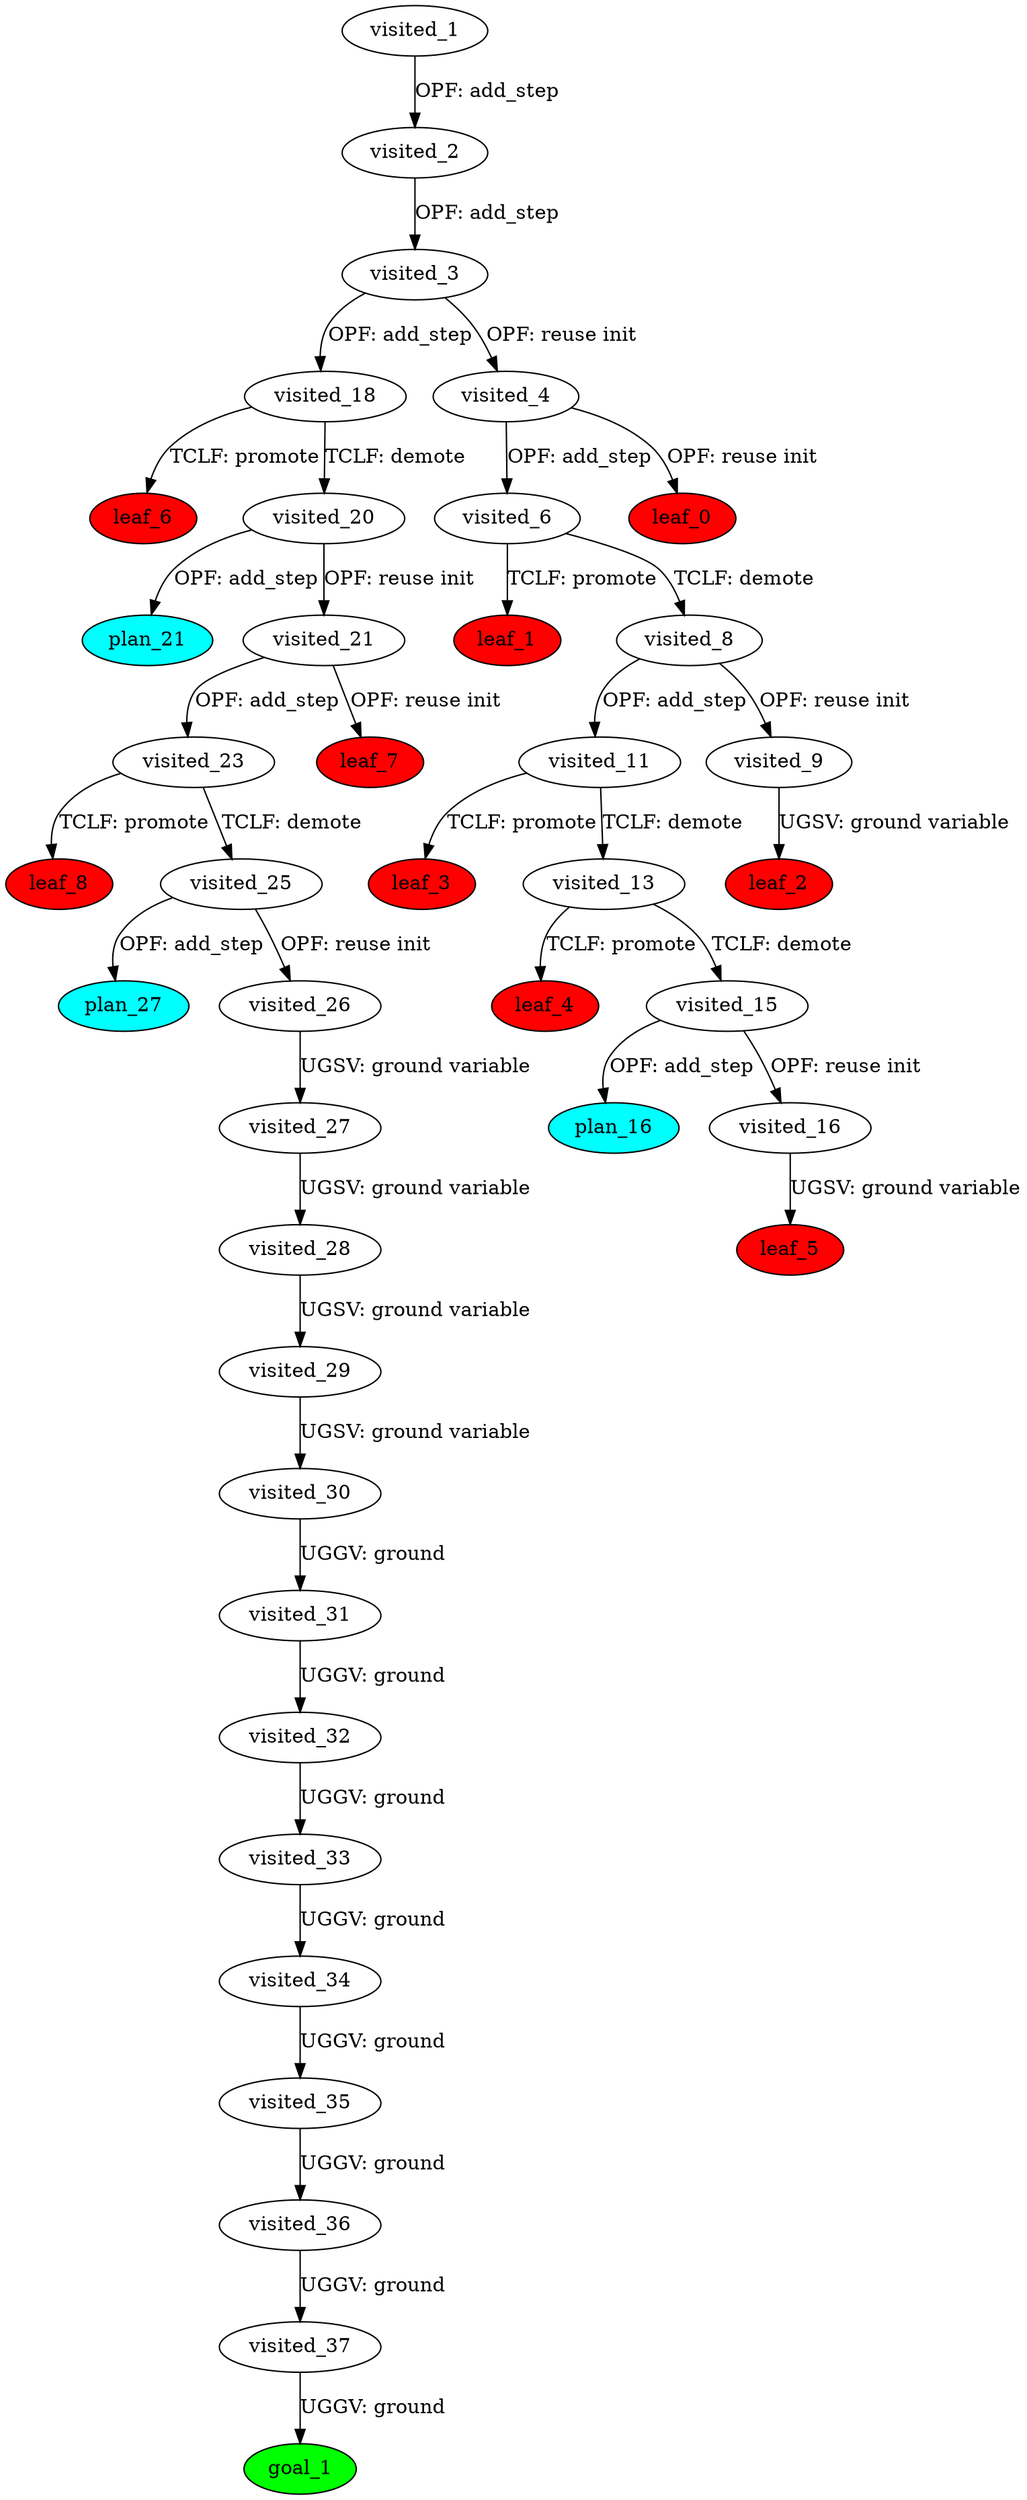 digraph {
	"55c1c5ea-8132-c2b7-8c12-c287e93de5cb" [label=plan_0 fillcolor=cyan style=filled]
	"55c1c5ea-8132-c2b7-8c12-c287e93de5cb" [label=visited_1 fillcolor=white style=filled]
	"23a8dfaf-afe3-909c-b1b9-17bb18ecf0fd" [label=plan_1 fillcolor=cyan style=filled]
	"55c1c5ea-8132-c2b7-8c12-c287e93de5cb" -> "23a8dfaf-afe3-909c-b1b9-17bb18ecf0fd" [label="OPF: add_step"]
	"23a8dfaf-afe3-909c-b1b9-17bb18ecf0fd" [label=visited_2 fillcolor=white style=filled]
	"9522e076-9ebb-6913-fdeb-e8d0c3b8c8cc" [label=plan_2 fillcolor=cyan style=filled]
	"23a8dfaf-afe3-909c-b1b9-17bb18ecf0fd" -> "9522e076-9ebb-6913-fdeb-e8d0c3b8c8cc" [label="OPF: add_step"]
	"9522e076-9ebb-6913-fdeb-e8d0c3b8c8cc" [label=visited_3 fillcolor=white style=filled]
	"d90c5937-c20a-39c1-df5f-c264cf4f88be" [label=plan_3 fillcolor=cyan style=filled]
	"9522e076-9ebb-6913-fdeb-e8d0c3b8c8cc" -> "d90c5937-c20a-39c1-df5f-c264cf4f88be" [label="OPF: add_step"]
	"a051547e-9d49-a111-90e7-1c2ecf3a9f78" [label=plan_4 fillcolor=cyan style=filled]
	"9522e076-9ebb-6913-fdeb-e8d0c3b8c8cc" -> "a051547e-9d49-a111-90e7-1c2ecf3a9f78" [label="OPF: reuse init"]
	"a051547e-9d49-a111-90e7-1c2ecf3a9f78" [label=visited_4 fillcolor=white style=filled]
	"b3f9ce12-8178-1648-966d-6eb41f949a11" [label=plan_5 fillcolor=cyan style=filled]
	"a051547e-9d49-a111-90e7-1c2ecf3a9f78" -> "b3f9ce12-8178-1648-966d-6eb41f949a11" [label="OPF: add_step"]
	"7021afca-a20a-909a-f5c8-fda4b3646227" [label=plan_6 fillcolor=cyan style=filled]
	"a051547e-9d49-a111-90e7-1c2ecf3a9f78" -> "7021afca-a20a-909a-f5c8-fda4b3646227" [label="OPF: reuse init"]
	"7021afca-a20a-909a-f5c8-fda4b3646227" [label=visited_5 fillcolor=white style=filled]
	"7021afca-a20a-909a-f5c8-fda4b3646227" [label=leaf_0 fillcolor=red style=filled]
	"b3f9ce12-8178-1648-966d-6eb41f949a11" [label=visited_6 fillcolor=white style=filled]
	"745ed058-ffa9-9231-0055-337efee6a756" [label=plan_7 fillcolor=cyan style=filled]
	"b3f9ce12-8178-1648-966d-6eb41f949a11" -> "745ed058-ffa9-9231-0055-337efee6a756" [label="TCLF: promote"]
	"924b2c38-4791-8a72-f3af-c24dc0c757e5" [label=plan_8 fillcolor=cyan style=filled]
	"b3f9ce12-8178-1648-966d-6eb41f949a11" -> "924b2c38-4791-8a72-f3af-c24dc0c757e5" [label="TCLF: demote"]
	"745ed058-ffa9-9231-0055-337efee6a756" [label=visited_7 fillcolor=white style=filled]
	"745ed058-ffa9-9231-0055-337efee6a756" [label=leaf_1 fillcolor=red style=filled]
	"924b2c38-4791-8a72-f3af-c24dc0c757e5" [label=visited_8 fillcolor=white style=filled]
	"de35d027-0d84-211b-56fa-f342f5a060d6" [label=plan_9 fillcolor=cyan style=filled]
	"924b2c38-4791-8a72-f3af-c24dc0c757e5" -> "de35d027-0d84-211b-56fa-f342f5a060d6" [label="OPF: add_step"]
	"9786ef9d-60b5-34d6-ac96-9a011622de6f" [label=plan_10 fillcolor=cyan style=filled]
	"924b2c38-4791-8a72-f3af-c24dc0c757e5" -> "9786ef9d-60b5-34d6-ac96-9a011622de6f" [label="OPF: reuse init"]
	"9786ef9d-60b5-34d6-ac96-9a011622de6f" [label=visited_9 fillcolor=white style=filled]
	"f629066a-af11-65b2-fa9c-853c368df03e" [label=plan_11 fillcolor=cyan style=filled]
	"9786ef9d-60b5-34d6-ac96-9a011622de6f" -> "f629066a-af11-65b2-fa9c-853c368df03e" [label="UGSV: ground variable"]
	"f629066a-af11-65b2-fa9c-853c368df03e" [label=visited_10 fillcolor=white style=filled]
	"f629066a-af11-65b2-fa9c-853c368df03e" [label=leaf_2 fillcolor=red style=filled]
	"de35d027-0d84-211b-56fa-f342f5a060d6" [label=visited_11 fillcolor=white style=filled]
	"e41e3c70-f1c7-0ea7-1d5a-53c3dd368244" [label=plan_12 fillcolor=cyan style=filled]
	"de35d027-0d84-211b-56fa-f342f5a060d6" -> "e41e3c70-f1c7-0ea7-1d5a-53c3dd368244" [label="TCLF: promote"]
	"3b8e8a1e-6d87-266f-a6d5-6545a79fdd8c" [label=plan_13 fillcolor=cyan style=filled]
	"de35d027-0d84-211b-56fa-f342f5a060d6" -> "3b8e8a1e-6d87-266f-a6d5-6545a79fdd8c" [label="TCLF: demote"]
	"e41e3c70-f1c7-0ea7-1d5a-53c3dd368244" [label=visited_12 fillcolor=white style=filled]
	"e41e3c70-f1c7-0ea7-1d5a-53c3dd368244" [label=leaf_3 fillcolor=red style=filled]
	"3b8e8a1e-6d87-266f-a6d5-6545a79fdd8c" [label=visited_13 fillcolor=white style=filled]
	"1a9071d5-8185-0945-3d93-252021f999f6" [label=plan_14 fillcolor=cyan style=filled]
	"3b8e8a1e-6d87-266f-a6d5-6545a79fdd8c" -> "1a9071d5-8185-0945-3d93-252021f999f6" [label="TCLF: promote"]
	"fa9b3619-0392-1010-7d71-98ea3220ba19" [label=plan_15 fillcolor=cyan style=filled]
	"3b8e8a1e-6d87-266f-a6d5-6545a79fdd8c" -> "fa9b3619-0392-1010-7d71-98ea3220ba19" [label="TCLF: demote"]
	"1a9071d5-8185-0945-3d93-252021f999f6" [label=visited_14 fillcolor=white style=filled]
	"1a9071d5-8185-0945-3d93-252021f999f6" [label=leaf_4 fillcolor=red style=filled]
	"fa9b3619-0392-1010-7d71-98ea3220ba19" [label=visited_15 fillcolor=white style=filled]
	"7b975c6a-51f4-6040-bc74-0672e67454c8" [label=plan_16 fillcolor=cyan style=filled]
	"fa9b3619-0392-1010-7d71-98ea3220ba19" -> "7b975c6a-51f4-6040-bc74-0672e67454c8" [label="OPF: add_step"]
	"845b9956-7e39-bdae-5098-1b223bf90489" [label=plan_17 fillcolor=cyan style=filled]
	"fa9b3619-0392-1010-7d71-98ea3220ba19" -> "845b9956-7e39-bdae-5098-1b223bf90489" [label="OPF: reuse init"]
	"845b9956-7e39-bdae-5098-1b223bf90489" [label=visited_16 fillcolor=white style=filled]
	"1e5de82b-cc88-18f9-fe49-5ca112c1e7a0" [label=plan_18 fillcolor=cyan style=filled]
	"845b9956-7e39-bdae-5098-1b223bf90489" -> "1e5de82b-cc88-18f9-fe49-5ca112c1e7a0" [label="UGSV: ground variable"]
	"1e5de82b-cc88-18f9-fe49-5ca112c1e7a0" [label=visited_17 fillcolor=white style=filled]
	"1e5de82b-cc88-18f9-fe49-5ca112c1e7a0" [label=leaf_5 fillcolor=red style=filled]
	"d90c5937-c20a-39c1-df5f-c264cf4f88be" [label=visited_18 fillcolor=white style=filled]
	"30a8217c-d2b6-b345-1b3c-58d07a96bb28" [label=plan_19 fillcolor=cyan style=filled]
	"d90c5937-c20a-39c1-df5f-c264cf4f88be" -> "30a8217c-d2b6-b345-1b3c-58d07a96bb28" [label="TCLF: promote"]
	"9ea951ab-e920-975b-af43-c63a2bacfb3e" [label=plan_20 fillcolor=cyan style=filled]
	"d90c5937-c20a-39c1-df5f-c264cf4f88be" -> "9ea951ab-e920-975b-af43-c63a2bacfb3e" [label="TCLF: demote"]
	"30a8217c-d2b6-b345-1b3c-58d07a96bb28" [label=visited_19 fillcolor=white style=filled]
	"30a8217c-d2b6-b345-1b3c-58d07a96bb28" [label=leaf_6 fillcolor=red style=filled]
	"9ea951ab-e920-975b-af43-c63a2bacfb3e" [label=visited_20 fillcolor=white style=filled]
	"19b80e9e-e6d6-a7ef-cad4-66960f06ffeb" [label=plan_21 fillcolor=cyan style=filled]
	"9ea951ab-e920-975b-af43-c63a2bacfb3e" -> "19b80e9e-e6d6-a7ef-cad4-66960f06ffeb" [label="OPF: add_step"]
	"21b363fa-0baf-319f-624c-9ed9490547c3" [label=plan_22 fillcolor=cyan style=filled]
	"9ea951ab-e920-975b-af43-c63a2bacfb3e" -> "21b363fa-0baf-319f-624c-9ed9490547c3" [label="OPF: reuse init"]
	"21b363fa-0baf-319f-624c-9ed9490547c3" [label=visited_21 fillcolor=white style=filled]
	"5ee60129-bedb-f11c-c412-44aa30fa6148" [label=plan_23 fillcolor=cyan style=filled]
	"21b363fa-0baf-319f-624c-9ed9490547c3" -> "5ee60129-bedb-f11c-c412-44aa30fa6148" [label="OPF: add_step"]
	"8f9c692d-65a4-9dd2-1857-30cd73f71d78" [label=plan_24 fillcolor=cyan style=filled]
	"21b363fa-0baf-319f-624c-9ed9490547c3" -> "8f9c692d-65a4-9dd2-1857-30cd73f71d78" [label="OPF: reuse init"]
	"8f9c692d-65a4-9dd2-1857-30cd73f71d78" [label=visited_22 fillcolor=white style=filled]
	"8f9c692d-65a4-9dd2-1857-30cd73f71d78" [label=leaf_7 fillcolor=red style=filled]
	"5ee60129-bedb-f11c-c412-44aa30fa6148" [label=visited_23 fillcolor=white style=filled]
	"8338b77c-77f1-d7f4-deee-2da0464f9c60" [label=plan_25 fillcolor=cyan style=filled]
	"5ee60129-bedb-f11c-c412-44aa30fa6148" -> "8338b77c-77f1-d7f4-deee-2da0464f9c60" [label="TCLF: promote"]
	"75ba85df-ca54-d924-afb8-acc3c57f3885" [label=plan_26 fillcolor=cyan style=filled]
	"5ee60129-bedb-f11c-c412-44aa30fa6148" -> "75ba85df-ca54-d924-afb8-acc3c57f3885" [label="TCLF: demote"]
	"8338b77c-77f1-d7f4-deee-2da0464f9c60" [label=visited_24 fillcolor=white style=filled]
	"8338b77c-77f1-d7f4-deee-2da0464f9c60" [label=leaf_8 fillcolor=red style=filled]
	"75ba85df-ca54-d924-afb8-acc3c57f3885" [label=visited_25 fillcolor=white style=filled]
	"13a370b0-8b97-9802-16f2-7b86f554facb" [label=plan_27 fillcolor=cyan style=filled]
	"75ba85df-ca54-d924-afb8-acc3c57f3885" -> "13a370b0-8b97-9802-16f2-7b86f554facb" [label="OPF: add_step"]
	"1d1dd6b1-372f-aa2d-1828-55c8f10c3c70" [label=plan_28 fillcolor=cyan style=filled]
	"75ba85df-ca54-d924-afb8-acc3c57f3885" -> "1d1dd6b1-372f-aa2d-1828-55c8f10c3c70" [label="OPF: reuse init"]
	"1d1dd6b1-372f-aa2d-1828-55c8f10c3c70" [label=visited_26 fillcolor=white style=filled]
	"4c4e0560-b27e-abff-1420-edf3b44d4d25" [label=plan_29 fillcolor=cyan style=filled]
	"1d1dd6b1-372f-aa2d-1828-55c8f10c3c70" -> "4c4e0560-b27e-abff-1420-edf3b44d4d25" [label="UGSV: ground variable"]
	"4c4e0560-b27e-abff-1420-edf3b44d4d25" [label=visited_27 fillcolor=white style=filled]
	"bceb4bc1-4d07-4dc4-bd4c-08f1d4bcfaf8" [label=plan_30 fillcolor=cyan style=filled]
	"4c4e0560-b27e-abff-1420-edf3b44d4d25" -> "bceb4bc1-4d07-4dc4-bd4c-08f1d4bcfaf8" [label="UGSV: ground variable"]
	"bceb4bc1-4d07-4dc4-bd4c-08f1d4bcfaf8" [label=visited_28 fillcolor=white style=filled]
	"c29f6f72-4626-d0b5-055a-510e3beb9c2e" [label=plan_31 fillcolor=cyan style=filled]
	"bceb4bc1-4d07-4dc4-bd4c-08f1d4bcfaf8" -> "c29f6f72-4626-d0b5-055a-510e3beb9c2e" [label="UGSV: ground variable"]
	"c29f6f72-4626-d0b5-055a-510e3beb9c2e" [label=visited_29 fillcolor=white style=filled]
	"53e0a1dd-cbe1-5639-258d-14fb4bf2b25c" [label=plan_32 fillcolor=cyan style=filled]
	"c29f6f72-4626-d0b5-055a-510e3beb9c2e" -> "53e0a1dd-cbe1-5639-258d-14fb4bf2b25c" [label="UGSV: ground variable"]
	"53e0a1dd-cbe1-5639-258d-14fb4bf2b25c" [label=visited_30 fillcolor=white style=filled]
	"4ce1e8b0-3897-b648-69a6-9ea39007fec2" [label=plan_33 fillcolor=cyan style=filled]
	"53e0a1dd-cbe1-5639-258d-14fb4bf2b25c" -> "4ce1e8b0-3897-b648-69a6-9ea39007fec2" [label="UGGV: ground"]
	"4ce1e8b0-3897-b648-69a6-9ea39007fec2" [label=visited_31 fillcolor=white style=filled]
	"c02a77db-d61d-ca66-ee9a-e4269463629a" [label=plan_34 fillcolor=cyan style=filled]
	"4ce1e8b0-3897-b648-69a6-9ea39007fec2" -> "c02a77db-d61d-ca66-ee9a-e4269463629a" [label="UGGV: ground"]
	"c02a77db-d61d-ca66-ee9a-e4269463629a" [label=visited_32 fillcolor=white style=filled]
	"ee068e53-0573-47dd-c2bf-3bda0404e989" [label=plan_35 fillcolor=cyan style=filled]
	"c02a77db-d61d-ca66-ee9a-e4269463629a" -> "ee068e53-0573-47dd-c2bf-3bda0404e989" [label="UGGV: ground"]
	"ee068e53-0573-47dd-c2bf-3bda0404e989" [label=visited_33 fillcolor=white style=filled]
	"6b779bb9-739b-8e04-973b-0a1017686d40" [label=plan_36 fillcolor=cyan style=filled]
	"ee068e53-0573-47dd-c2bf-3bda0404e989" -> "6b779bb9-739b-8e04-973b-0a1017686d40" [label="UGGV: ground"]
	"6b779bb9-739b-8e04-973b-0a1017686d40" [label=visited_34 fillcolor=white style=filled]
	"9beb8455-bafa-9035-b858-6a0386a4ef70" [label=plan_37 fillcolor=cyan style=filled]
	"6b779bb9-739b-8e04-973b-0a1017686d40" -> "9beb8455-bafa-9035-b858-6a0386a4ef70" [label="UGGV: ground"]
	"9beb8455-bafa-9035-b858-6a0386a4ef70" [label=visited_35 fillcolor=white style=filled]
	"5c156bd3-46d9-a3cc-3f2a-91dd39e0430c" [label=plan_38 fillcolor=cyan style=filled]
	"9beb8455-bafa-9035-b858-6a0386a4ef70" -> "5c156bd3-46d9-a3cc-3f2a-91dd39e0430c" [label="UGGV: ground"]
	"5c156bd3-46d9-a3cc-3f2a-91dd39e0430c" [label=visited_36 fillcolor=white style=filled]
	"1a9f419d-4221-410c-0fa9-950f01d9f68f" [label=plan_39 fillcolor=cyan style=filled]
	"5c156bd3-46d9-a3cc-3f2a-91dd39e0430c" -> "1a9f419d-4221-410c-0fa9-950f01d9f68f" [label="UGGV: ground"]
	"1a9f419d-4221-410c-0fa9-950f01d9f68f" [label=visited_37 fillcolor=white style=filled]
	"aaa79e8f-16db-aa93-5d31-1a849e532353" [label=plan_40 fillcolor=cyan style=filled]
	"1a9f419d-4221-410c-0fa9-950f01d9f68f" -> "aaa79e8f-16db-aa93-5d31-1a849e532353" [label="UGGV: ground"]
	"aaa79e8f-16db-aa93-5d31-1a849e532353" [label=visited_38 fillcolor=white style=filled]
	"aaa79e8f-16db-aa93-5d31-1a849e532353" [label=goal_1 fillcolor=green style=filled]
}

